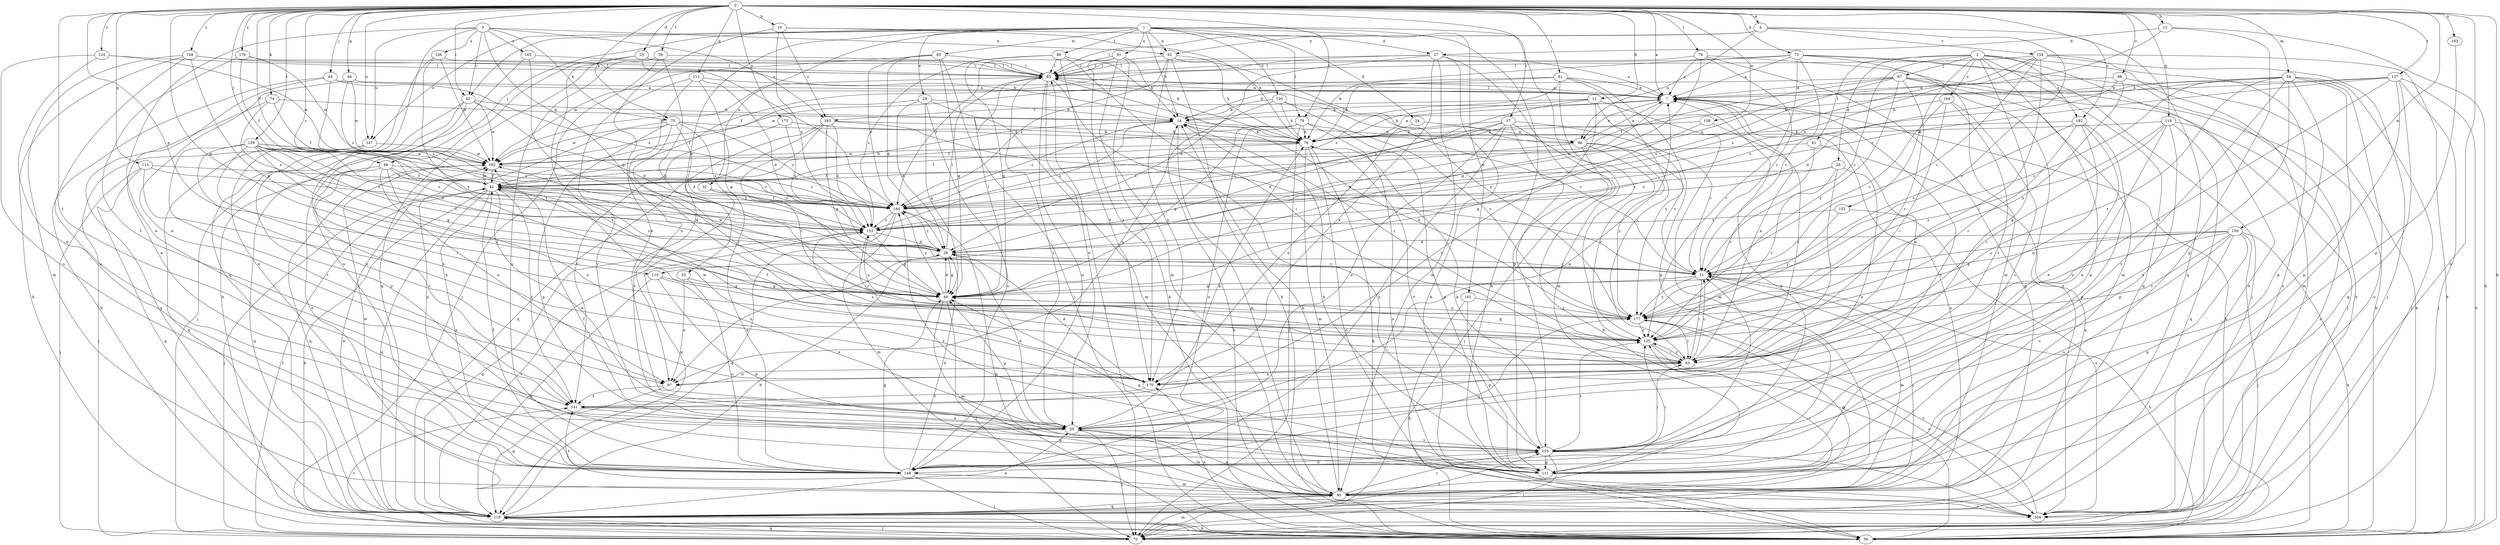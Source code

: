 strict digraph  {
0;
1;
2;
3;
4;
7;
10;
11;
12;
14;
17;
21;
23;
24;
26;
27;
28;
29;
32;
33;
35;
39;
42;
48;
49;
56;
61;
62;
63;
64;
66;
67;
70;
73;
74;
75;
76;
78;
79;
80;
81;
83;
84;
85;
90;
91;
92;
96;
97;
98;
104;
110;
111;
112;
113;
118;
119;
124;
125;
133;
137;
139;
141;
147;
148;
149;
150;
152;
154;
155;
158;
159;
161;
162;
163;
164;
165;
166;
170;
175;
176;
177;
182;
183;
184;
0 -> 4  [label=a];
0 -> 7  [label=a];
0 -> 10  [label=b];
0 -> 11  [label=b];
0 -> 12  [label=b];
0 -> 17  [label=c];
0 -> 23  [label=d];
0 -> 39  [label=f];
0 -> 42  [label=f];
0 -> 48  [label=g];
0 -> 49  [label=g];
0 -> 56  [label=h];
0 -> 61  [label=i];
0 -> 62  [label=i];
0 -> 64  [label=j];
0 -> 66  [label=j];
0 -> 73  [label=k];
0 -> 74  [label=k];
0 -> 75  [label=k];
0 -> 78  [label=l];
0 -> 79  [label=l];
0 -> 84  [label=m];
0 -> 98  [label=o];
0 -> 104  [label=o];
0 -> 110  [label=p];
0 -> 112  [label=q];
0 -> 113  [label=q];
0 -> 118  [label=q];
0 -> 124  [label=r];
0 -> 133  [label=s];
0 -> 137  [label=t];
0 -> 139  [label=t];
0 -> 141  [label=t];
0 -> 147  [label=u];
0 -> 149  [label=v];
0 -> 158  [label=w];
0 -> 159  [label=w];
0 -> 163  [label=x];
0 -> 175  [label=y];
0 -> 176  [label=y];
0 -> 182  [label=z];
1 -> 14  [label=b];
1 -> 24  [label=d];
1 -> 29  [label=e];
1 -> 32  [label=e];
1 -> 33  [label=e];
1 -> 56  [label=h];
1 -> 62  [label=i];
1 -> 66  [label=j];
1 -> 79  [label=l];
1 -> 80  [label=l];
1 -> 85  [label=m];
1 -> 91  [label=n];
1 -> 92  [label=n];
1 -> 125  [label=r];
1 -> 147  [label=u];
1 -> 150  [label=v];
1 -> 161  [label=w];
2 -> 21  [label=c];
2 -> 26  [label=d];
2 -> 67  [label=j];
2 -> 70  [label=j];
2 -> 81  [label=l];
2 -> 90  [label=m];
2 -> 104  [label=o];
2 -> 119  [label=q];
2 -> 152  [label=v];
2 -> 164  [label=x];
2 -> 182  [label=z];
2 -> 170  [label=g];
3 -> 35  [label=e];
3 -> 49  [label=g];
3 -> 62  [label=i];
3 -> 75  [label=k];
3 -> 92  [label=n];
3 -> 119  [label=q];
3 -> 147  [label=u];
3 -> 165  [label=x];
3 -> 166  [label=x];
3 -> 183  [label=z];
4 -> 83  [label=l];
4 -> 92  [label=n];
4 -> 96  [label=n];
4 -> 119  [label=q];
4 -> 154  [label=v];
4 -> 177  [label=y];
7 -> 14  [label=b];
7 -> 56  [label=h];
7 -> 83  [label=l];
7 -> 96  [label=n];
7 -> 110  [label=p];
7 -> 155  [label=v];
10 -> 27  [label=d];
10 -> 35  [label=e];
10 -> 76  [label=k];
10 -> 133  [label=s];
10 -> 183  [label=z];
11 -> 76  [label=k];
11 -> 90  [label=m];
11 -> 141  [label=t];
11 -> 177  [label=y];
11 -> 183  [label=z];
11 -> 184  [label=z];
12 -> 27  [label=d];
12 -> 56  [label=h];
12 -> 111  [label=p];
12 -> 133  [label=s];
14 -> 76  [label=k];
14 -> 90  [label=m];
14 -> 96  [label=n];
14 -> 125  [label=r];
14 -> 133  [label=s];
14 -> 184  [label=z];
17 -> 21  [label=c];
17 -> 28  [label=d];
17 -> 35  [label=e];
17 -> 56  [label=h];
17 -> 76  [label=k];
17 -> 133  [label=s];
17 -> 148  [label=u];
17 -> 155  [label=v];
21 -> 49  [label=g];
21 -> 56  [label=h];
21 -> 63  [label=i];
21 -> 90  [label=m];
21 -> 162  [label=w];
21 -> 177  [label=y];
23 -> 83  [label=l];
23 -> 148  [label=u];
23 -> 170  [label=x];
23 -> 184  [label=z];
24 -> 96  [label=n];
24 -> 170  [label=x];
26 -> 35  [label=e];
26 -> 42  [label=f];
26 -> 63  [label=i];
26 -> 125  [label=r];
26 -> 184  [label=z];
27 -> 7  [label=a];
27 -> 28  [label=d];
27 -> 42  [label=f];
27 -> 56  [label=h];
27 -> 83  [label=l];
27 -> 90  [label=m];
27 -> 111  [label=p];
27 -> 170  [label=x];
28 -> 21  [label=c];
28 -> 49  [label=g];
28 -> 83  [label=l];
28 -> 97  [label=n];
28 -> 184  [label=z];
29 -> 14  [label=b];
29 -> 28  [label=d];
29 -> 42  [label=f];
29 -> 49  [label=g];
29 -> 90  [label=m];
29 -> 148  [label=u];
32 -> 119  [label=q];
32 -> 148  [label=u];
32 -> 184  [label=z];
33 -> 49  [label=g];
33 -> 97  [label=n];
33 -> 148  [label=u];
35 -> 7  [label=a];
35 -> 28  [label=d];
35 -> 49  [label=g];
35 -> 70  [label=j];
35 -> 76  [label=k];
35 -> 83  [label=l];
35 -> 90  [label=m];
35 -> 155  [label=v];
39 -> 49  [label=g];
39 -> 70  [label=j];
39 -> 83  [label=l];
39 -> 119  [label=q];
39 -> 148  [label=u];
42 -> 14  [label=b];
42 -> 21  [label=c];
42 -> 28  [label=d];
42 -> 35  [label=e];
42 -> 56  [label=h];
42 -> 70  [label=j];
42 -> 119  [label=q];
42 -> 141  [label=t];
42 -> 148  [label=u];
42 -> 162  [label=w];
42 -> 184  [label=z];
48 -> 7  [label=a];
48 -> 97  [label=n];
48 -> 162  [label=w];
48 -> 184  [label=z];
49 -> 28  [label=d];
49 -> 70  [label=j];
49 -> 83  [label=l];
49 -> 90  [label=m];
49 -> 177  [label=y];
49 -> 184  [label=z];
56 -> 14  [label=b];
56 -> 83  [label=l];
56 -> 141  [label=t];
56 -> 170  [label=x];
61 -> 7  [label=a];
61 -> 63  [label=i];
61 -> 76  [label=k];
61 -> 90  [label=m];
61 -> 111  [label=p];
61 -> 162  [label=w];
61 -> 184  [label=z];
62 -> 14  [label=b];
62 -> 28  [label=d];
62 -> 70  [label=j];
62 -> 104  [label=o];
62 -> 111  [label=p];
62 -> 162  [label=w];
63 -> 7  [label=a];
63 -> 21  [label=c];
63 -> 42  [label=f];
63 -> 97  [label=n];
63 -> 125  [label=r];
63 -> 133  [label=s];
63 -> 170  [label=x];
64 -> 7  [label=a];
64 -> 35  [label=e];
64 -> 56  [label=h];
64 -> 133  [label=s];
64 -> 184  [label=z];
66 -> 42  [label=f];
66 -> 97  [label=n];
66 -> 119  [label=q];
66 -> 133  [label=s];
66 -> 141  [label=t];
66 -> 170  [label=x];
66 -> 184  [label=z];
67 -> 7  [label=a];
67 -> 14  [label=b];
67 -> 42  [label=f];
67 -> 56  [label=h];
67 -> 70  [label=j];
67 -> 111  [label=p];
67 -> 125  [label=r];
67 -> 133  [label=s];
67 -> 177  [label=y];
70 -> 42  [label=f];
70 -> 90  [label=m];
70 -> 119  [label=q];
73 -> 7  [label=a];
73 -> 21  [label=c];
73 -> 56  [label=h];
73 -> 70  [label=j];
73 -> 76  [label=k];
73 -> 83  [label=l];
73 -> 90  [label=m];
73 -> 125  [label=r];
74 -> 14  [label=b];
74 -> 42  [label=f];
74 -> 119  [label=q];
74 -> 133  [label=s];
75 -> 28  [label=d];
75 -> 63  [label=i];
75 -> 76  [label=k];
75 -> 111  [label=p];
75 -> 133  [label=s];
75 -> 148  [label=u];
75 -> 162  [label=w];
75 -> 184  [label=z];
76 -> 7  [label=a];
76 -> 42  [label=f];
76 -> 56  [label=h];
76 -> 83  [label=l];
76 -> 90  [label=m];
76 -> 104  [label=o];
76 -> 155  [label=v];
76 -> 162  [label=w];
78 -> 7  [label=a];
78 -> 21  [label=c];
78 -> 49  [label=g];
78 -> 83  [label=l];
78 -> 104  [label=o];
78 -> 119  [label=q];
79 -> 42  [label=f];
79 -> 49  [label=g];
79 -> 70  [label=j];
79 -> 76  [label=k];
79 -> 104  [label=o];
79 -> 111  [label=p];
79 -> 148  [label=u];
80 -> 49  [label=g];
80 -> 63  [label=i];
80 -> 76  [label=k];
80 -> 83  [label=l];
80 -> 133  [label=s];
80 -> 170  [label=x];
81 -> 119  [label=q];
81 -> 125  [label=r];
81 -> 162  [label=w];
83 -> 7  [label=a];
83 -> 35  [label=e];
83 -> 148  [label=u];
83 -> 155  [label=v];
83 -> 162  [label=w];
84 -> 7  [label=a];
84 -> 21  [label=c];
84 -> 70  [label=j];
84 -> 90  [label=m];
84 -> 104  [label=o];
84 -> 111  [label=p];
84 -> 125  [label=r];
84 -> 133  [label=s];
84 -> 148  [label=u];
84 -> 155  [label=v];
85 -> 28  [label=d];
85 -> 49  [label=g];
85 -> 70  [label=j];
85 -> 83  [label=l];
85 -> 162  [label=w];
85 -> 184  [label=z];
90 -> 14  [label=b];
90 -> 21  [label=c];
90 -> 35  [label=e];
90 -> 104  [label=o];
90 -> 119  [label=q];
90 -> 125  [label=r];
90 -> 141  [label=t];
90 -> 155  [label=v];
91 -> 14  [label=b];
91 -> 56  [label=h];
91 -> 83  [label=l];
91 -> 90  [label=m];
91 -> 170  [label=x];
91 -> 184  [label=z];
92 -> 56  [label=h];
92 -> 76  [label=k];
92 -> 83  [label=l];
92 -> 170  [label=x];
92 -> 177  [label=y];
92 -> 184  [label=z];
96 -> 7  [label=a];
96 -> 21  [label=c];
96 -> 70  [label=j];
96 -> 83  [label=l];
96 -> 125  [label=r];
96 -> 177  [label=y];
96 -> 184  [label=z];
97 -> 119  [label=q];
97 -> 141  [label=t];
98 -> 7  [label=a];
98 -> 28  [label=d];
98 -> 56  [label=h];
98 -> 177  [label=y];
104 -> 177  [label=y];
110 -> 35  [label=e];
110 -> 49  [label=g];
110 -> 111  [label=p];
110 -> 119  [label=q];
111 -> 14  [label=b];
111 -> 49  [label=g];
111 -> 125  [label=r];
111 -> 184  [label=z];
112 -> 7  [label=a];
112 -> 28  [label=d];
112 -> 49  [label=g];
112 -> 97  [label=n];
112 -> 155  [label=v];
113 -> 42  [label=f];
113 -> 70  [label=j];
113 -> 119  [label=q];
113 -> 170  [label=x];
113 -> 184  [label=z];
118 -> 35  [label=e];
118 -> 63  [label=i];
118 -> 76  [label=k];
118 -> 104  [label=o];
118 -> 111  [label=p];
118 -> 119  [label=q];
118 -> 177  [label=y];
119 -> 7  [label=a];
119 -> 28  [label=d];
119 -> 35  [label=e];
119 -> 56  [label=h];
119 -> 70  [label=j];
119 -> 133  [label=s];
119 -> 155  [label=v];
119 -> 162  [label=w];
124 -> 35  [label=e];
124 -> 83  [label=l];
124 -> 148  [label=u];
124 -> 162  [label=w];
125 -> 49  [label=g];
125 -> 63  [label=i];
125 -> 104  [label=o];
133 -> 28  [label=d];
133 -> 49  [label=g];
133 -> 119  [label=q];
133 -> 125  [label=r];
137 -> 7  [label=a];
137 -> 56  [label=h];
137 -> 63  [label=i];
137 -> 70  [label=j];
137 -> 76  [label=k];
137 -> 111  [label=p];
137 -> 119  [label=q];
137 -> 184  [label=z];
139 -> 21  [label=c];
139 -> 28  [label=d];
139 -> 49  [label=g];
139 -> 97  [label=n];
139 -> 125  [label=r];
139 -> 133  [label=s];
139 -> 141  [label=t];
139 -> 162  [label=w];
139 -> 170  [label=x];
139 -> 184  [label=z];
141 -> 35  [label=e];
141 -> 111  [label=p];
147 -> 63  [label=i];
147 -> 70  [label=j];
147 -> 119  [label=q];
147 -> 162  [label=w];
148 -> 7  [label=a];
148 -> 28  [label=d];
148 -> 42  [label=f];
148 -> 49  [label=g];
148 -> 70  [label=j];
148 -> 90  [label=m];
148 -> 162  [label=w];
148 -> 177  [label=y];
149 -> 14  [label=b];
149 -> 49  [label=g];
149 -> 56  [label=h];
149 -> 83  [label=l];
149 -> 90  [label=m];
149 -> 148  [label=u];
150 -> 14  [label=b];
150 -> 21  [label=c];
150 -> 76  [label=k];
150 -> 97  [label=n];
150 -> 177  [label=y];
152 -> 104  [label=o];
152 -> 133  [label=s];
152 -> 177  [label=y];
154 -> 21  [label=c];
154 -> 56  [label=h];
154 -> 63  [label=i];
154 -> 70  [label=j];
154 -> 83  [label=l];
154 -> 104  [label=o];
154 -> 133  [label=s];
154 -> 184  [label=z];
155 -> 21  [label=c];
155 -> 42  [label=f];
155 -> 63  [label=i];
155 -> 70  [label=j];
155 -> 76  [label=k];
155 -> 104  [label=o];
155 -> 111  [label=p];
155 -> 125  [label=r];
155 -> 148  [label=u];
158 -> 49  [label=g];
158 -> 63  [label=i];
158 -> 76  [label=k];
159 -> 21  [label=c];
159 -> 28  [label=d];
159 -> 49  [label=g];
159 -> 56  [label=h];
159 -> 70  [label=j];
159 -> 111  [label=p];
159 -> 125  [label=r];
159 -> 148  [label=u];
159 -> 155  [label=v];
159 -> 177  [label=y];
161 -> 56  [label=h];
161 -> 111  [label=p];
161 -> 177  [label=y];
162 -> 42  [label=f];
162 -> 119  [label=q];
162 -> 184  [label=z];
163 -> 111  [label=p];
164 -> 14  [label=b];
164 -> 21  [label=c];
164 -> 63  [label=i];
164 -> 141  [label=t];
164 -> 155  [label=v];
165 -> 56  [label=h];
165 -> 83  [label=l];
165 -> 125  [label=r];
166 -> 83  [label=l];
166 -> 148  [label=u];
166 -> 162  [label=w];
166 -> 177  [label=y];
170 -> 7  [label=a];
170 -> 28  [label=d];
170 -> 141  [label=t];
170 -> 162  [label=w];
175 -> 76  [label=k];
175 -> 133  [label=s];
175 -> 141  [label=t];
176 -> 42  [label=f];
176 -> 83  [label=l];
176 -> 141  [label=t];
176 -> 162  [label=w];
177 -> 14  [label=b];
177 -> 63  [label=i];
177 -> 90  [label=m];
177 -> 125  [label=r];
177 -> 133  [label=s];
182 -> 21  [label=c];
182 -> 35  [label=e];
182 -> 76  [label=k];
182 -> 97  [label=n];
182 -> 111  [label=p];
182 -> 125  [label=r];
183 -> 21  [label=c];
183 -> 49  [label=g];
183 -> 76  [label=k];
183 -> 119  [label=q];
183 -> 125  [label=r];
183 -> 133  [label=s];
183 -> 155  [label=v];
184 -> 42  [label=f];
184 -> 56  [label=h];
184 -> 90  [label=m];
184 -> 119  [label=q];
184 -> 133  [label=s];
}

